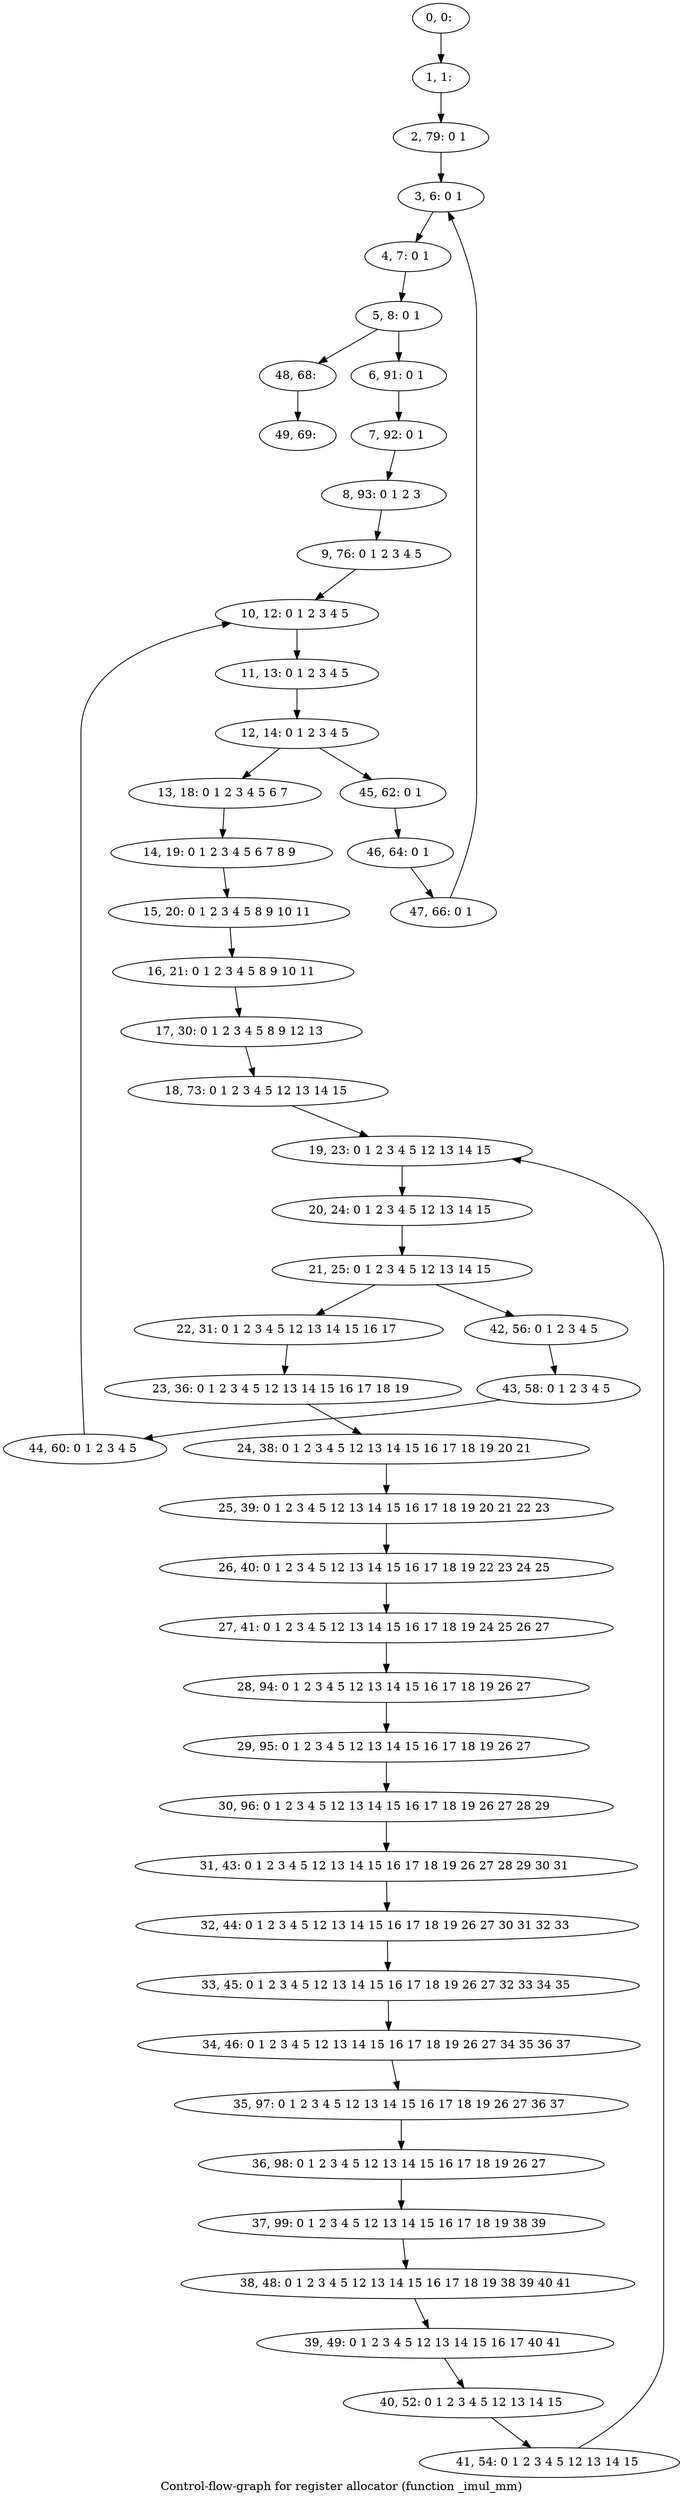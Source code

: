digraph G {
graph [label="Control-flow-graph for register allocator (function _imul_mm)"]
0[label="0, 0: "];
1[label="1, 1: "];
2[label="2, 79: 0 1 "];
3[label="3, 6: 0 1 "];
4[label="4, 7: 0 1 "];
5[label="5, 8: 0 1 "];
6[label="6, 91: 0 1 "];
7[label="7, 92: 0 1 "];
8[label="8, 93: 0 1 2 3 "];
9[label="9, 76: 0 1 2 3 4 5 "];
10[label="10, 12: 0 1 2 3 4 5 "];
11[label="11, 13: 0 1 2 3 4 5 "];
12[label="12, 14: 0 1 2 3 4 5 "];
13[label="13, 18: 0 1 2 3 4 5 6 7 "];
14[label="14, 19: 0 1 2 3 4 5 6 7 8 9 "];
15[label="15, 20: 0 1 2 3 4 5 8 9 10 11 "];
16[label="16, 21: 0 1 2 3 4 5 8 9 10 11 "];
17[label="17, 30: 0 1 2 3 4 5 8 9 12 13 "];
18[label="18, 73: 0 1 2 3 4 5 12 13 14 15 "];
19[label="19, 23: 0 1 2 3 4 5 12 13 14 15 "];
20[label="20, 24: 0 1 2 3 4 5 12 13 14 15 "];
21[label="21, 25: 0 1 2 3 4 5 12 13 14 15 "];
22[label="22, 31: 0 1 2 3 4 5 12 13 14 15 16 17 "];
23[label="23, 36: 0 1 2 3 4 5 12 13 14 15 16 17 18 19 "];
24[label="24, 38: 0 1 2 3 4 5 12 13 14 15 16 17 18 19 20 21 "];
25[label="25, 39: 0 1 2 3 4 5 12 13 14 15 16 17 18 19 20 21 22 23 "];
26[label="26, 40: 0 1 2 3 4 5 12 13 14 15 16 17 18 19 22 23 24 25 "];
27[label="27, 41: 0 1 2 3 4 5 12 13 14 15 16 17 18 19 24 25 26 27 "];
28[label="28, 94: 0 1 2 3 4 5 12 13 14 15 16 17 18 19 26 27 "];
29[label="29, 95: 0 1 2 3 4 5 12 13 14 15 16 17 18 19 26 27 "];
30[label="30, 96: 0 1 2 3 4 5 12 13 14 15 16 17 18 19 26 27 28 29 "];
31[label="31, 43: 0 1 2 3 4 5 12 13 14 15 16 17 18 19 26 27 28 29 30 31 "];
32[label="32, 44: 0 1 2 3 4 5 12 13 14 15 16 17 18 19 26 27 30 31 32 33 "];
33[label="33, 45: 0 1 2 3 4 5 12 13 14 15 16 17 18 19 26 27 32 33 34 35 "];
34[label="34, 46: 0 1 2 3 4 5 12 13 14 15 16 17 18 19 26 27 34 35 36 37 "];
35[label="35, 97: 0 1 2 3 4 5 12 13 14 15 16 17 18 19 26 27 36 37 "];
36[label="36, 98: 0 1 2 3 4 5 12 13 14 15 16 17 18 19 26 27 "];
37[label="37, 99: 0 1 2 3 4 5 12 13 14 15 16 17 18 19 38 39 "];
38[label="38, 48: 0 1 2 3 4 5 12 13 14 15 16 17 18 19 38 39 40 41 "];
39[label="39, 49: 0 1 2 3 4 5 12 13 14 15 16 17 40 41 "];
40[label="40, 52: 0 1 2 3 4 5 12 13 14 15 "];
41[label="41, 54: 0 1 2 3 4 5 12 13 14 15 "];
42[label="42, 56: 0 1 2 3 4 5 "];
43[label="43, 58: 0 1 2 3 4 5 "];
44[label="44, 60: 0 1 2 3 4 5 "];
45[label="45, 62: 0 1 "];
46[label="46, 64: 0 1 "];
47[label="47, 66: 0 1 "];
48[label="48, 68: "];
49[label="49, 69: "];
0->1 ;
1->2 ;
2->3 ;
3->4 ;
4->5 ;
5->6 ;
5->48 ;
6->7 ;
7->8 ;
8->9 ;
9->10 ;
10->11 ;
11->12 ;
12->13 ;
12->45 ;
13->14 ;
14->15 ;
15->16 ;
16->17 ;
17->18 ;
18->19 ;
19->20 ;
20->21 ;
21->22 ;
21->42 ;
22->23 ;
23->24 ;
24->25 ;
25->26 ;
26->27 ;
27->28 ;
28->29 ;
29->30 ;
30->31 ;
31->32 ;
32->33 ;
33->34 ;
34->35 ;
35->36 ;
36->37 ;
37->38 ;
38->39 ;
39->40 ;
40->41 ;
41->19 ;
42->43 ;
43->44 ;
44->10 ;
45->46 ;
46->47 ;
47->3 ;
48->49 ;
}
